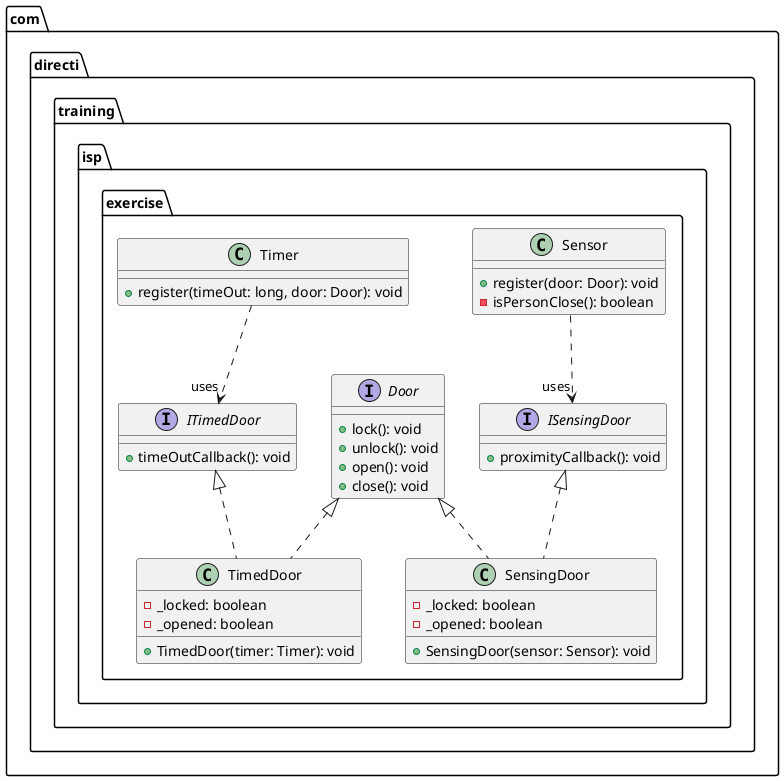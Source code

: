 
@startuml
package "com.directi.training.isp.exercise" {
    interface Door {
        +lock(): void
        +unlock(): void
        +open(): void
        +close(): void
    }

    class SensingDoor implements Door, ISensingDoor {
        -_locked: boolean
        -_opened: boolean
        +SensingDoor(sensor: Sensor): void
    }

    class Sensor {
        +register(door: Door): void
        -isPersonClose(): boolean
    }

    interface ITimedDoor {
        +timeOutCallback(): void
    }

    interface ISensingDoor {
        +proximityCallback(): void
    }

    class TimedDoor implements Door, ITimedDoor {
        -_locked: boolean
        -_opened: boolean
        +TimedDoor(timer: Timer): void
    }

    class Timer {
        +register(timeOut: long, door: Door): void
    }

    Sensor ..> "uses" ISensingDoor 
    Timer ..> "uses" ITimedDoor
}
@enduml
